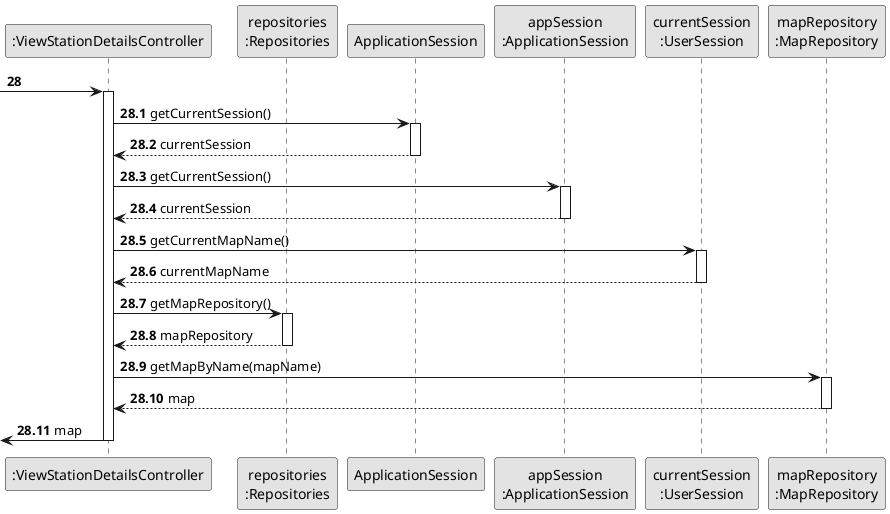 @startuml
skinparam monochrome true
skinparam packageStyle rectangle
skinparam shadowing false

participant ":ViewStationDetailsController" as CTRL

participant "repositories\n:Repositories" as REPOS

participant "ApplicationSession" as APP_SESSION
participant "appSession\n:ApplicationSession" as APP_SESSION_SINGLETON
participant "currentSession\n:UserSession" as CURRENT_SESSION

participant "mapRepository\n:MapRepository" as MAP_REPO

autonumber 28
-> CTRL
autonumber 28.1

activate CTRL

      CTRL -> APP_SESSION : getCurrentSession()

      activate APP_SESSION

        APP_SESSION --> CTRL : currentSession
      
      deactivate APP_SESSION

      CTRL -> APP_SESSION_SINGLETON : getCurrentSession()

      activate APP_SESSION_SINGLETON

        APP_SESSION_SINGLETON --> CTRL : currentSession

      deactivate APP_SESSION_SINGLETON

      CTRL -> CURRENT_SESSION : getCurrentMapName()

      activate CURRENT_SESSION

        CURRENT_SESSION --> CTRL : currentMapName
      
      deactivate CURRENT_SESSION

      CTRL -> REPOS : getMapRepository()

      activate REPOS

        REPOS --> CTRL : mapRepository

      deactivate REPOS

      CTRL -> MAP_REPO : getMapByName(mapName)

      activate MAP_REPO

        MAP_REPO --> CTRL : map

      deactivate MAP_REPO
<- CTRL : map
deactivate CTRL
@enduml